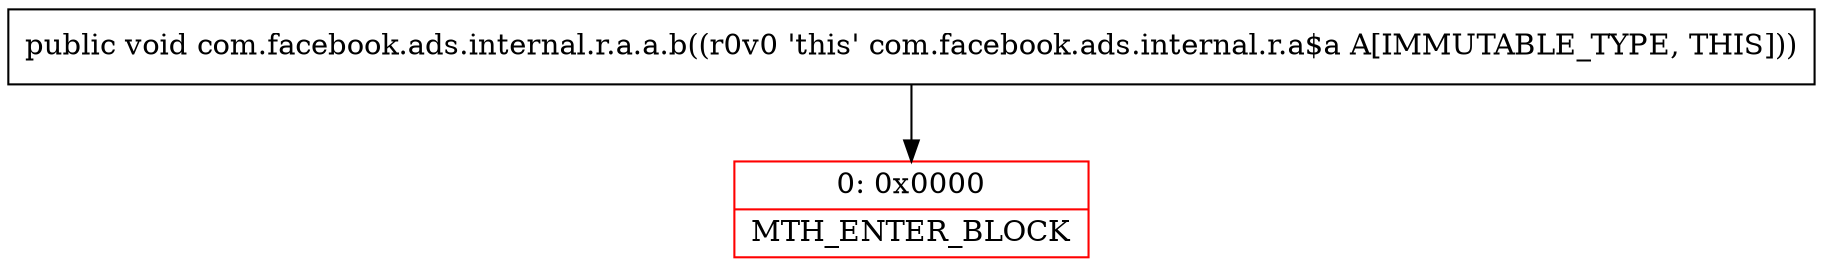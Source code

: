 digraph "CFG forcom.facebook.ads.internal.r.a.a.b()V" {
subgraph cluster_Region_1941927435 {
label = "R(0)";
node [shape=record,color=blue];
}
Node_0 [shape=record,color=red,label="{0\:\ 0x0000|MTH_ENTER_BLOCK\l}"];
MethodNode[shape=record,label="{public void com.facebook.ads.internal.r.a.a.b((r0v0 'this' com.facebook.ads.internal.r.a$a A[IMMUTABLE_TYPE, THIS])) }"];
MethodNode -> Node_0;
}

